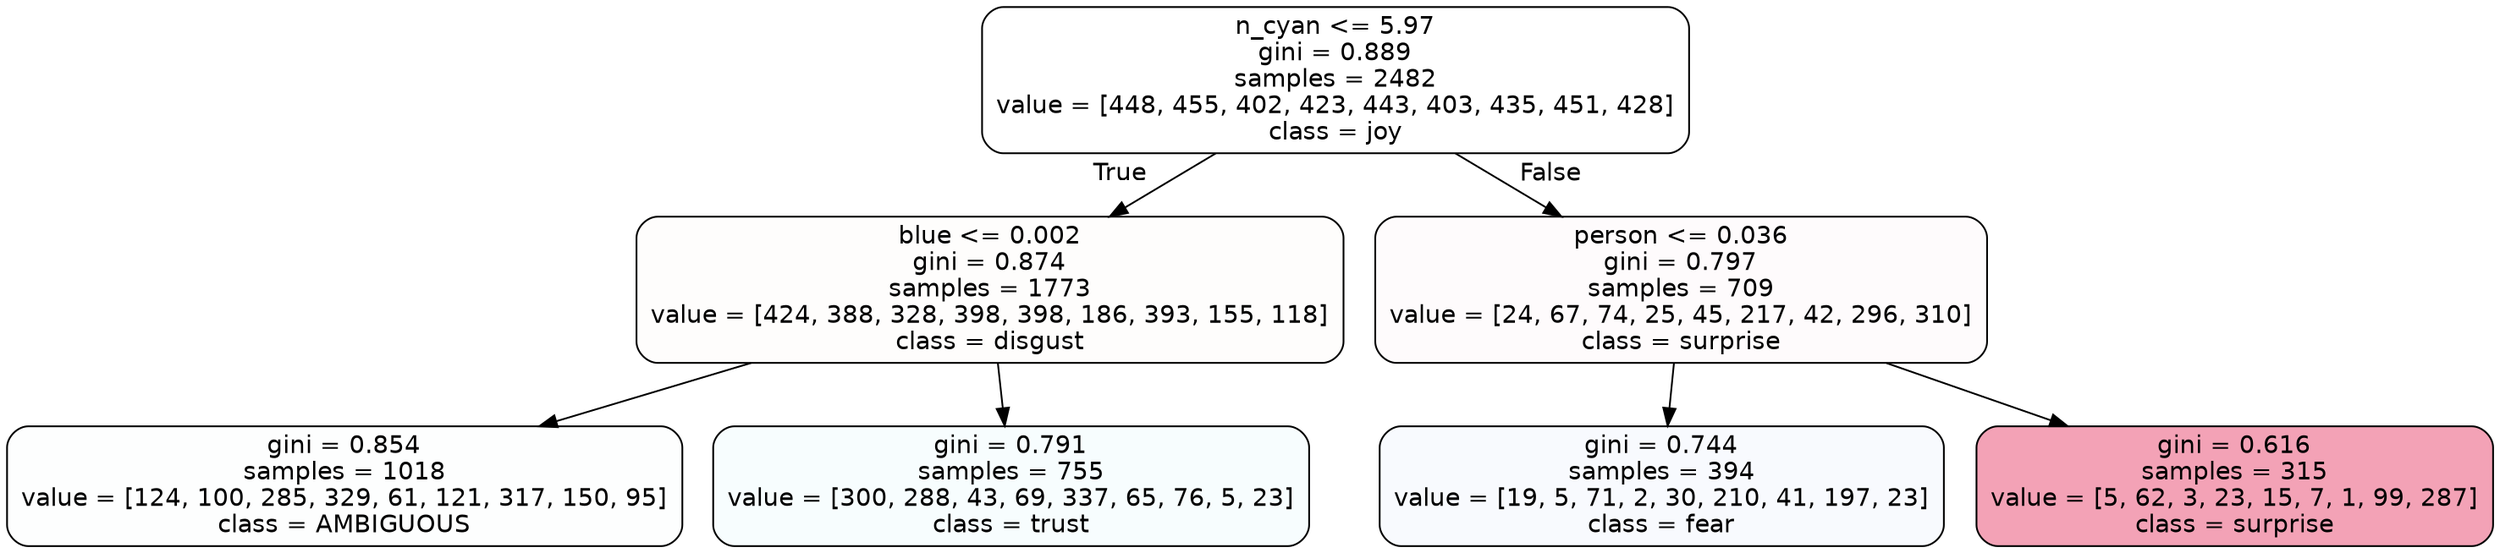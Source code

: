 digraph Tree {
node [shape=box, style="filled, rounded", color="black", fontname=helvetica] ;
edge [fontname=helvetica] ;
0 [label="n_cyan <= 5.97\ngini = 0.889\nsamples = 2482\nvalue = [448, 455, 402, 423, 443, 403, 435, 451, 428]\nclass = joy", fillcolor="#d7e53900"] ;
1 [label="blue <= 0.002\ngini = 0.874\nsamples = 1773\nvalue = [424, 388, 328, 398, 398, 186, 393, 155, 118]\nclass = disgust", fillcolor="#e5813903"] ;
0 -> 1 [labeldistance=2.5, labelangle=45, headlabel="True"] ;
2 [label="gini = 0.854\nsamples = 1018\nvalue = [124, 100, 285, 329, 61, 121, 317, 150, 95]\nclass = AMBIGUOUS", fillcolor="#39e58102"] ;
1 -> 2 ;
3 [label="gini = 0.791\nsamples = 755\nvalue = [300, 288, 43, 69, 337, 65, 76, 5, 23]\nclass = trust", fillcolor="#39d7e50a"] ;
1 -> 3 ;
4 [label="person <= 0.036\ngini = 0.797\nsamples = 709\nvalue = [24, 67, 74, 25, 45, 217, 42, 296, 310]\nclass = surprise", fillcolor="#e5396404"] ;
0 -> 4 [labeldistance=2.5, labelangle=-45, headlabel="False"] ;
5 [label="gini = 0.744\nsamples = 394\nvalue = [19, 5, 71, 2, 30, 210, 41, 197, 23]\nclass = fear", fillcolor="#3964e508"] ;
4 -> 5 ;
6 [label="gini = 0.616\nsamples = 315\nvalue = [5, 62, 3, 23, 15, 7, 1, 99, 287]\nclass = surprise", fillcolor="#e5396477"] ;
4 -> 6 ;
}